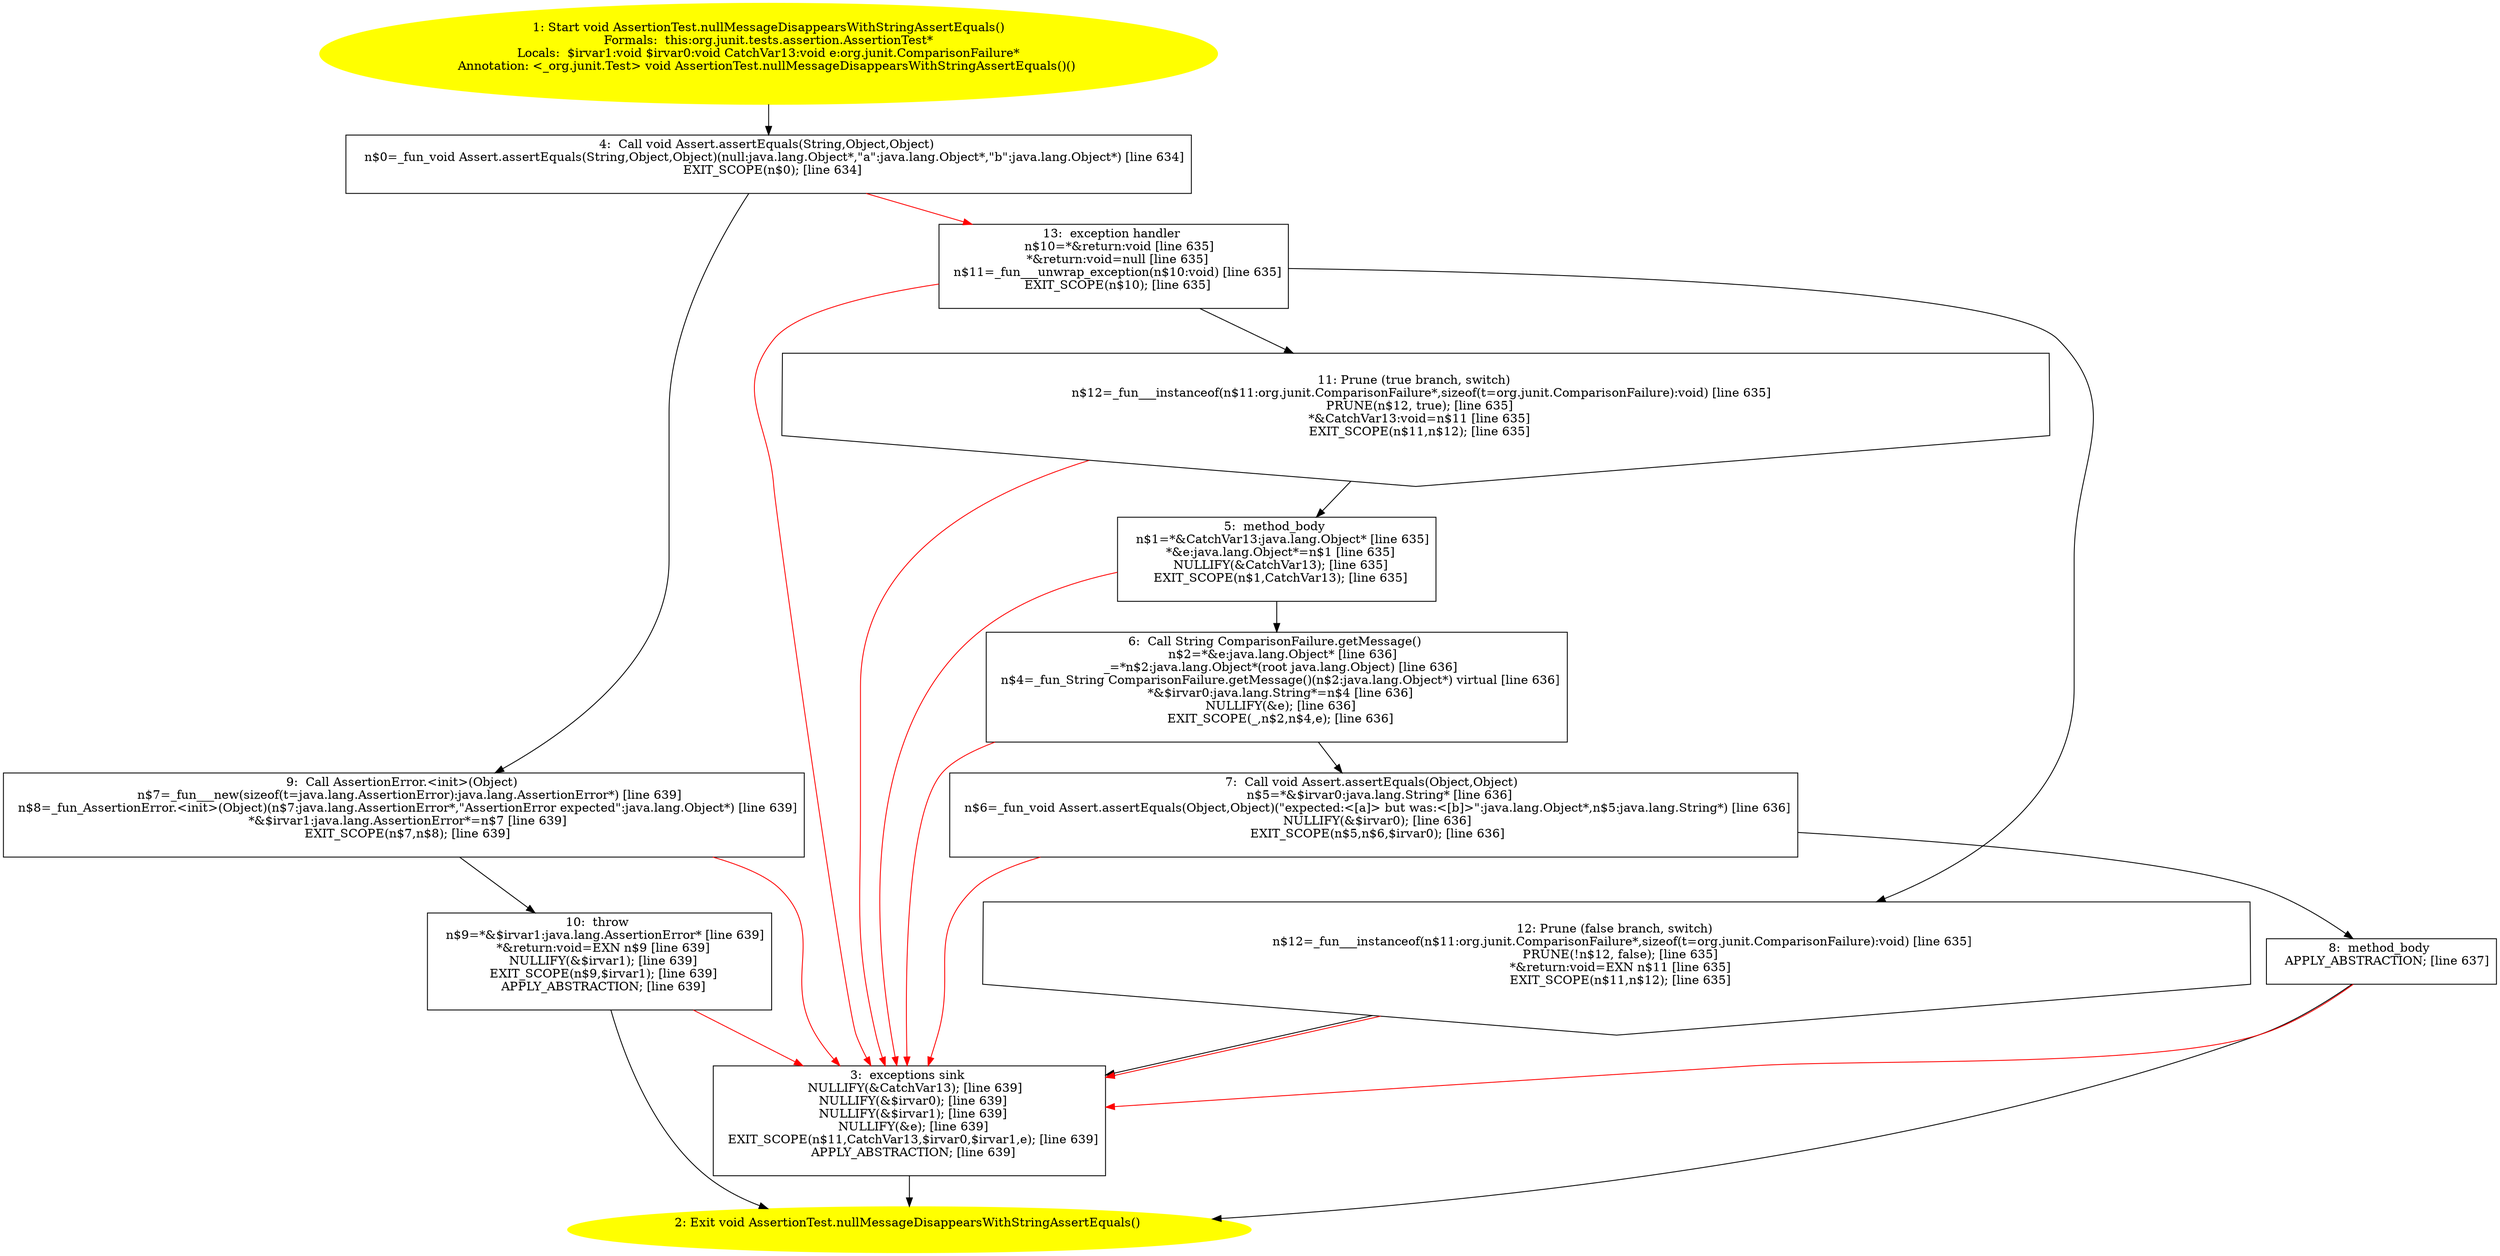 /* @generated */
digraph cfg {
"org.junit.tests.assertion.AssertionTest.nullMessageDisappearsWithStringAssertEquals():void.c04be4b4ddb8cd2fee18d32f5f910de6_1" [label="1: Start void AssertionTest.nullMessageDisappearsWithStringAssertEquals()\nFormals:  this:org.junit.tests.assertion.AssertionTest*\nLocals:  $irvar1:void $irvar0:void CatchVar13:void e:org.junit.ComparisonFailure*\nAnnotation: <_org.junit.Test> void AssertionTest.nullMessageDisappearsWithStringAssertEquals()() \n  " color=yellow style=filled]
	

	 "org.junit.tests.assertion.AssertionTest.nullMessageDisappearsWithStringAssertEquals():void.c04be4b4ddb8cd2fee18d32f5f910de6_1" -> "org.junit.tests.assertion.AssertionTest.nullMessageDisappearsWithStringAssertEquals():void.c04be4b4ddb8cd2fee18d32f5f910de6_4" ;
"org.junit.tests.assertion.AssertionTest.nullMessageDisappearsWithStringAssertEquals():void.c04be4b4ddb8cd2fee18d32f5f910de6_2" [label="2: Exit void AssertionTest.nullMessageDisappearsWithStringAssertEquals() \n  " color=yellow style=filled]
	

"org.junit.tests.assertion.AssertionTest.nullMessageDisappearsWithStringAssertEquals():void.c04be4b4ddb8cd2fee18d32f5f910de6_3" [label="3:  exceptions sink \n   NULLIFY(&CatchVar13); [line 639]\n  NULLIFY(&$irvar0); [line 639]\n  NULLIFY(&$irvar1); [line 639]\n  NULLIFY(&e); [line 639]\n  EXIT_SCOPE(n$11,CatchVar13,$irvar0,$irvar1,e); [line 639]\n  APPLY_ABSTRACTION; [line 639]\n " shape="box"]
	

	 "org.junit.tests.assertion.AssertionTest.nullMessageDisappearsWithStringAssertEquals():void.c04be4b4ddb8cd2fee18d32f5f910de6_3" -> "org.junit.tests.assertion.AssertionTest.nullMessageDisappearsWithStringAssertEquals():void.c04be4b4ddb8cd2fee18d32f5f910de6_2" ;
"org.junit.tests.assertion.AssertionTest.nullMessageDisappearsWithStringAssertEquals():void.c04be4b4ddb8cd2fee18d32f5f910de6_4" [label="4:  Call void Assert.assertEquals(String,Object,Object) \n   n$0=_fun_void Assert.assertEquals(String,Object,Object)(null:java.lang.Object*,\"a\":java.lang.Object*,\"b\":java.lang.Object*) [line 634]\n  EXIT_SCOPE(n$0); [line 634]\n " shape="box"]
	

	 "org.junit.tests.assertion.AssertionTest.nullMessageDisappearsWithStringAssertEquals():void.c04be4b4ddb8cd2fee18d32f5f910de6_4" -> "org.junit.tests.assertion.AssertionTest.nullMessageDisappearsWithStringAssertEquals():void.c04be4b4ddb8cd2fee18d32f5f910de6_9" ;
	 "org.junit.tests.assertion.AssertionTest.nullMessageDisappearsWithStringAssertEquals():void.c04be4b4ddb8cd2fee18d32f5f910de6_4" -> "org.junit.tests.assertion.AssertionTest.nullMessageDisappearsWithStringAssertEquals():void.c04be4b4ddb8cd2fee18d32f5f910de6_13" [color="red" ];
"org.junit.tests.assertion.AssertionTest.nullMessageDisappearsWithStringAssertEquals():void.c04be4b4ddb8cd2fee18d32f5f910de6_5" [label="5:  method_body \n   n$1=*&CatchVar13:java.lang.Object* [line 635]\n  *&e:java.lang.Object*=n$1 [line 635]\n  NULLIFY(&CatchVar13); [line 635]\n  EXIT_SCOPE(n$1,CatchVar13); [line 635]\n " shape="box"]
	

	 "org.junit.tests.assertion.AssertionTest.nullMessageDisappearsWithStringAssertEquals():void.c04be4b4ddb8cd2fee18d32f5f910de6_5" -> "org.junit.tests.assertion.AssertionTest.nullMessageDisappearsWithStringAssertEquals():void.c04be4b4ddb8cd2fee18d32f5f910de6_6" ;
	 "org.junit.tests.assertion.AssertionTest.nullMessageDisappearsWithStringAssertEquals():void.c04be4b4ddb8cd2fee18d32f5f910de6_5" -> "org.junit.tests.assertion.AssertionTest.nullMessageDisappearsWithStringAssertEquals():void.c04be4b4ddb8cd2fee18d32f5f910de6_3" [color="red" ];
"org.junit.tests.assertion.AssertionTest.nullMessageDisappearsWithStringAssertEquals():void.c04be4b4ddb8cd2fee18d32f5f910de6_6" [label="6:  Call String ComparisonFailure.getMessage() \n   n$2=*&e:java.lang.Object* [line 636]\n  _=*n$2:java.lang.Object*(root java.lang.Object) [line 636]\n  n$4=_fun_String ComparisonFailure.getMessage()(n$2:java.lang.Object*) virtual [line 636]\n  *&$irvar0:java.lang.String*=n$4 [line 636]\n  NULLIFY(&e); [line 636]\n  EXIT_SCOPE(_,n$2,n$4,e); [line 636]\n " shape="box"]
	

	 "org.junit.tests.assertion.AssertionTest.nullMessageDisappearsWithStringAssertEquals():void.c04be4b4ddb8cd2fee18d32f5f910de6_6" -> "org.junit.tests.assertion.AssertionTest.nullMessageDisappearsWithStringAssertEquals():void.c04be4b4ddb8cd2fee18d32f5f910de6_7" ;
	 "org.junit.tests.assertion.AssertionTest.nullMessageDisappearsWithStringAssertEquals():void.c04be4b4ddb8cd2fee18d32f5f910de6_6" -> "org.junit.tests.assertion.AssertionTest.nullMessageDisappearsWithStringAssertEquals():void.c04be4b4ddb8cd2fee18d32f5f910de6_3" [color="red" ];
"org.junit.tests.assertion.AssertionTest.nullMessageDisappearsWithStringAssertEquals():void.c04be4b4ddb8cd2fee18d32f5f910de6_7" [label="7:  Call void Assert.assertEquals(Object,Object) \n   n$5=*&$irvar0:java.lang.String* [line 636]\n  n$6=_fun_void Assert.assertEquals(Object,Object)(\"expected:<[a]> but was:<[b]>\":java.lang.Object*,n$5:java.lang.String*) [line 636]\n  NULLIFY(&$irvar0); [line 636]\n  EXIT_SCOPE(n$5,n$6,$irvar0); [line 636]\n " shape="box"]
	

	 "org.junit.tests.assertion.AssertionTest.nullMessageDisappearsWithStringAssertEquals():void.c04be4b4ddb8cd2fee18d32f5f910de6_7" -> "org.junit.tests.assertion.AssertionTest.nullMessageDisappearsWithStringAssertEquals():void.c04be4b4ddb8cd2fee18d32f5f910de6_8" ;
	 "org.junit.tests.assertion.AssertionTest.nullMessageDisappearsWithStringAssertEquals():void.c04be4b4ddb8cd2fee18d32f5f910de6_7" -> "org.junit.tests.assertion.AssertionTest.nullMessageDisappearsWithStringAssertEquals():void.c04be4b4ddb8cd2fee18d32f5f910de6_3" [color="red" ];
"org.junit.tests.assertion.AssertionTest.nullMessageDisappearsWithStringAssertEquals():void.c04be4b4ddb8cd2fee18d32f5f910de6_8" [label="8:  method_body \n   APPLY_ABSTRACTION; [line 637]\n " shape="box"]
	

	 "org.junit.tests.assertion.AssertionTest.nullMessageDisappearsWithStringAssertEquals():void.c04be4b4ddb8cd2fee18d32f5f910de6_8" -> "org.junit.tests.assertion.AssertionTest.nullMessageDisappearsWithStringAssertEquals():void.c04be4b4ddb8cd2fee18d32f5f910de6_2" ;
	 "org.junit.tests.assertion.AssertionTest.nullMessageDisappearsWithStringAssertEquals():void.c04be4b4ddb8cd2fee18d32f5f910de6_8" -> "org.junit.tests.assertion.AssertionTest.nullMessageDisappearsWithStringAssertEquals():void.c04be4b4ddb8cd2fee18d32f5f910de6_3" [color="red" ];
"org.junit.tests.assertion.AssertionTest.nullMessageDisappearsWithStringAssertEquals():void.c04be4b4ddb8cd2fee18d32f5f910de6_9" [label="9:  Call AssertionError.<init>(Object) \n   n$7=_fun___new(sizeof(t=java.lang.AssertionError):java.lang.AssertionError*) [line 639]\n  n$8=_fun_AssertionError.<init>(Object)(n$7:java.lang.AssertionError*,\"AssertionError expected\":java.lang.Object*) [line 639]\n  *&$irvar1:java.lang.AssertionError*=n$7 [line 639]\n  EXIT_SCOPE(n$7,n$8); [line 639]\n " shape="box"]
	

	 "org.junit.tests.assertion.AssertionTest.nullMessageDisappearsWithStringAssertEquals():void.c04be4b4ddb8cd2fee18d32f5f910de6_9" -> "org.junit.tests.assertion.AssertionTest.nullMessageDisappearsWithStringAssertEquals():void.c04be4b4ddb8cd2fee18d32f5f910de6_10" ;
	 "org.junit.tests.assertion.AssertionTest.nullMessageDisappearsWithStringAssertEquals():void.c04be4b4ddb8cd2fee18d32f5f910de6_9" -> "org.junit.tests.assertion.AssertionTest.nullMessageDisappearsWithStringAssertEquals():void.c04be4b4ddb8cd2fee18d32f5f910de6_3" [color="red" ];
"org.junit.tests.assertion.AssertionTest.nullMessageDisappearsWithStringAssertEquals():void.c04be4b4ddb8cd2fee18d32f5f910de6_10" [label="10:  throw \n   n$9=*&$irvar1:java.lang.AssertionError* [line 639]\n  *&return:void=EXN n$9 [line 639]\n  NULLIFY(&$irvar1); [line 639]\n  EXIT_SCOPE(n$9,$irvar1); [line 639]\n  APPLY_ABSTRACTION; [line 639]\n " shape="box"]
	

	 "org.junit.tests.assertion.AssertionTest.nullMessageDisappearsWithStringAssertEquals():void.c04be4b4ddb8cd2fee18d32f5f910de6_10" -> "org.junit.tests.assertion.AssertionTest.nullMessageDisappearsWithStringAssertEquals():void.c04be4b4ddb8cd2fee18d32f5f910de6_2" ;
	 "org.junit.tests.assertion.AssertionTest.nullMessageDisappearsWithStringAssertEquals():void.c04be4b4ddb8cd2fee18d32f5f910de6_10" -> "org.junit.tests.assertion.AssertionTest.nullMessageDisappearsWithStringAssertEquals():void.c04be4b4ddb8cd2fee18d32f5f910de6_3" [color="red" ];
"org.junit.tests.assertion.AssertionTest.nullMessageDisappearsWithStringAssertEquals():void.c04be4b4ddb8cd2fee18d32f5f910de6_11" [label="11: Prune (true branch, switch) \n   n$12=_fun___instanceof(n$11:org.junit.ComparisonFailure*,sizeof(t=org.junit.ComparisonFailure):void) [line 635]\n  PRUNE(n$12, true); [line 635]\n  *&CatchVar13:void=n$11 [line 635]\n  EXIT_SCOPE(n$11,n$12); [line 635]\n " shape="invhouse"]
	

	 "org.junit.tests.assertion.AssertionTest.nullMessageDisappearsWithStringAssertEquals():void.c04be4b4ddb8cd2fee18d32f5f910de6_11" -> "org.junit.tests.assertion.AssertionTest.nullMessageDisappearsWithStringAssertEquals():void.c04be4b4ddb8cd2fee18d32f5f910de6_5" ;
	 "org.junit.tests.assertion.AssertionTest.nullMessageDisappearsWithStringAssertEquals():void.c04be4b4ddb8cd2fee18d32f5f910de6_11" -> "org.junit.tests.assertion.AssertionTest.nullMessageDisappearsWithStringAssertEquals():void.c04be4b4ddb8cd2fee18d32f5f910de6_3" [color="red" ];
"org.junit.tests.assertion.AssertionTest.nullMessageDisappearsWithStringAssertEquals():void.c04be4b4ddb8cd2fee18d32f5f910de6_12" [label="12: Prune (false branch, switch) \n   n$12=_fun___instanceof(n$11:org.junit.ComparisonFailure*,sizeof(t=org.junit.ComparisonFailure):void) [line 635]\n  PRUNE(!n$12, false); [line 635]\n  *&return:void=EXN n$11 [line 635]\n  EXIT_SCOPE(n$11,n$12); [line 635]\n " shape="invhouse"]
	

	 "org.junit.tests.assertion.AssertionTest.nullMessageDisappearsWithStringAssertEquals():void.c04be4b4ddb8cd2fee18d32f5f910de6_12" -> "org.junit.tests.assertion.AssertionTest.nullMessageDisappearsWithStringAssertEquals():void.c04be4b4ddb8cd2fee18d32f5f910de6_3" ;
	 "org.junit.tests.assertion.AssertionTest.nullMessageDisappearsWithStringAssertEquals():void.c04be4b4ddb8cd2fee18d32f5f910de6_12" -> "org.junit.tests.assertion.AssertionTest.nullMessageDisappearsWithStringAssertEquals():void.c04be4b4ddb8cd2fee18d32f5f910de6_3" [color="red" ];
"org.junit.tests.assertion.AssertionTest.nullMessageDisappearsWithStringAssertEquals():void.c04be4b4ddb8cd2fee18d32f5f910de6_13" [label="13:  exception handler \n   n$10=*&return:void [line 635]\n  *&return:void=null [line 635]\n  n$11=_fun___unwrap_exception(n$10:void) [line 635]\n  EXIT_SCOPE(n$10); [line 635]\n " shape="box"]
	

	 "org.junit.tests.assertion.AssertionTest.nullMessageDisappearsWithStringAssertEquals():void.c04be4b4ddb8cd2fee18d32f5f910de6_13" -> "org.junit.tests.assertion.AssertionTest.nullMessageDisappearsWithStringAssertEquals():void.c04be4b4ddb8cd2fee18d32f5f910de6_11" ;
	 "org.junit.tests.assertion.AssertionTest.nullMessageDisappearsWithStringAssertEquals():void.c04be4b4ddb8cd2fee18d32f5f910de6_13" -> "org.junit.tests.assertion.AssertionTest.nullMessageDisappearsWithStringAssertEquals():void.c04be4b4ddb8cd2fee18d32f5f910de6_12" ;
	 "org.junit.tests.assertion.AssertionTest.nullMessageDisappearsWithStringAssertEquals():void.c04be4b4ddb8cd2fee18d32f5f910de6_13" -> "org.junit.tests.assertion.AssertionTest.nullMessageDisappearsWithStringAssertEquals():void.c04be4b4ddb8cd2fee18d32f5f910de6_3" [color="red" ];
}
